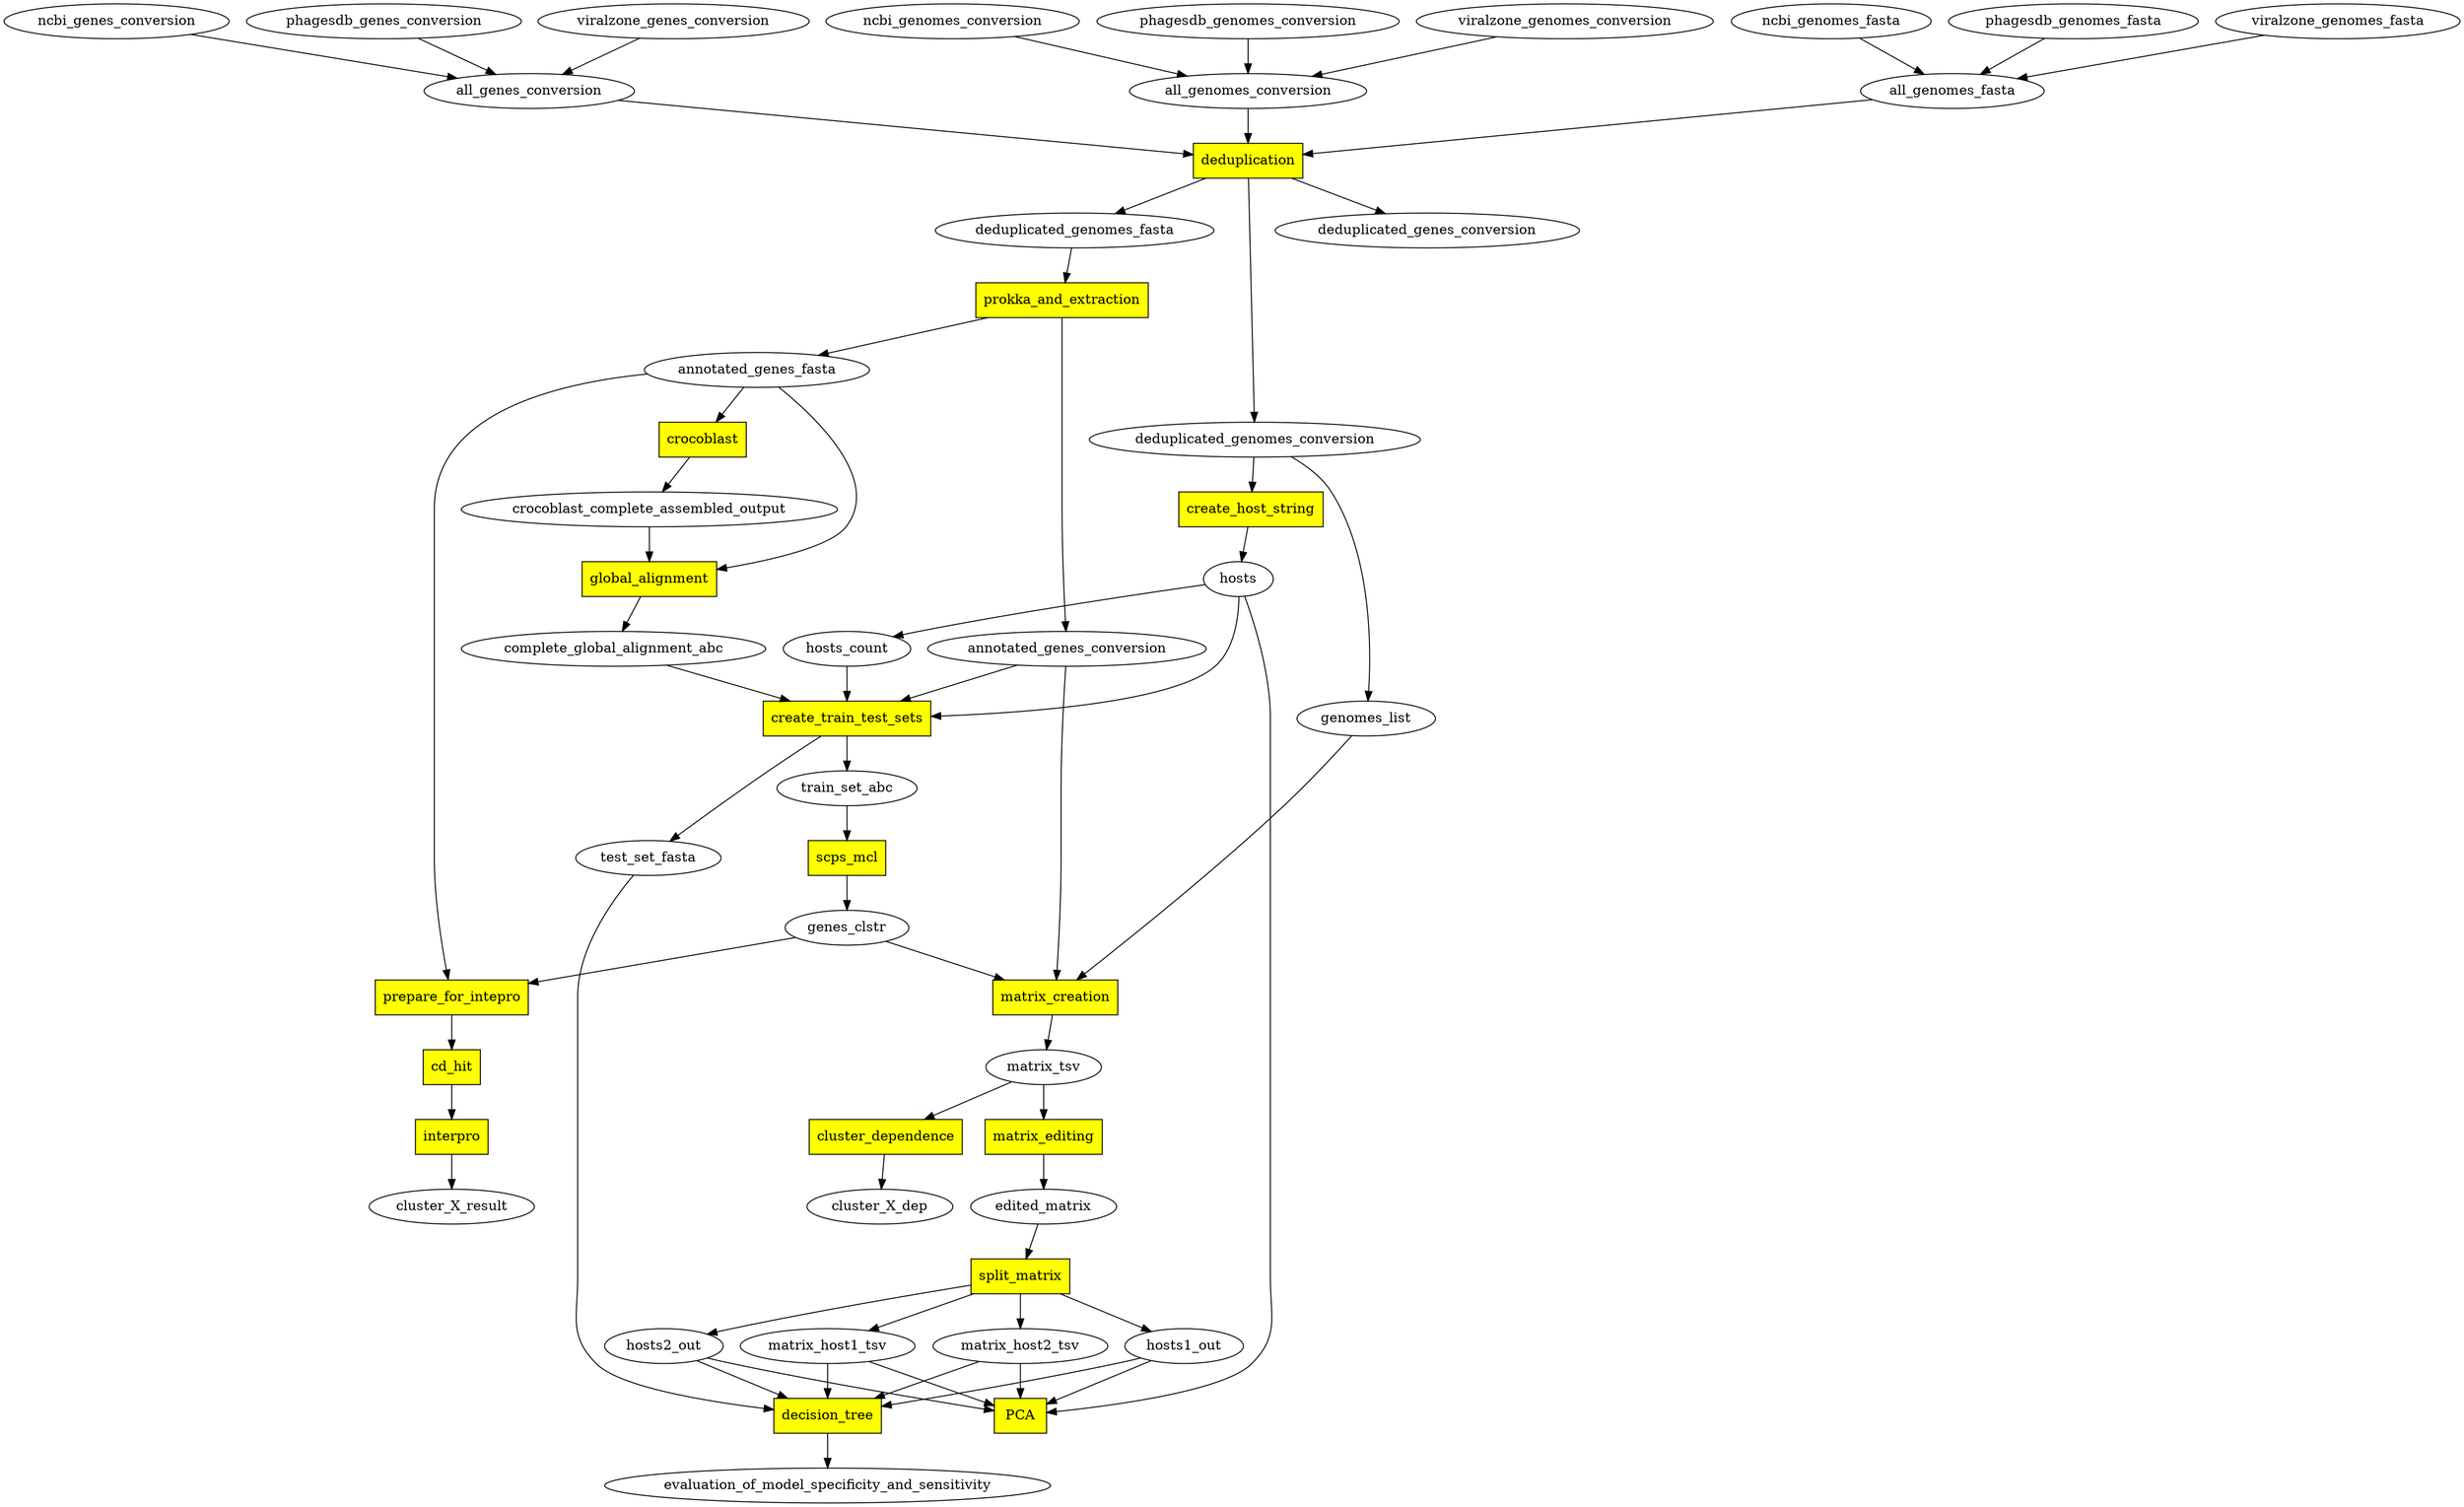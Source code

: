 /*
compile with:
dot -Tpng ./graph_test.dot -o graph_test.png
*/

digraph G {

    /*
    ncbi_genes_conversion
    ncbi_genes_fasta
    ncbi_genomes_conversion
    ncbi_genomes_fasta
    phagesdb_genes_conversion
    phagesdb_genes_fasta
    phagesdb_genomes_conversion
    phagesdb_genomes_fasta
    viralzone_genes_conversion
    viralzone_genes_fasta
    viralzone_genomes_conversion
    viralzone_genomes_fasta
    all_genes_conversion
    all_genes_fasta
    all_genomes_conversion
    all_genomes_fasta
    deduplicated_genes_conversion
    deduplicated_genomes_conversion
    deduplicated_genomes_fasta
    PROKKA
    annotated_genes_conversion
    annotated_genes_fasta
    crocoblast
    crocoblast_database
    crocoblast_complete_assembled_output
    complete_global_alignment_abc
    global_alignment
    genes_clstr
    matrix_tsv
    edited_matrix_tsv
    */

    /*
    download_from_ncbi [shape=box fillcolor=yellow style=filled]
    download_from_viralzone [shape=box fillcolor=yellow style=filled]
    download_from_phagesdb [shape=box fillcolor=yellow style=filled]
    */

    deduplication [shape=box fillcolor=yellow style=filled]
    prokka_and_extraction [shape=box fillcolor=yellow style=filled]
    crocoblast [shape=box fillcolor=yellow style=filled]
    global_alignment [shape=box fillcolor=yellow style=filled]
    scps_mcl [shape=box fillcolor=yellow style=filled]
    matrix_creation [shape=box fillcolor=yellow style=filled]
    create_host_string [shape=box fillcolor=yellow style=filled]
    matrix_editing [shape=box fillcolor=yellow style=filled]
    split_matrix [shape=box fillcolor=yellow style=filled]
    PCA [shape=box fillcolor=yellow style=filled]
    decision_tree [shape=box fillcolor=yellow style=filled]
    cluster_dependence [shape=box fillcolor=yellow style=filled]
    prepare_for_intepro [shape=box fillcolor=yellow style=filled]
    cd_hit [shape=box fillcolor=yellow style=filled]
    interpro [shape=box fillcolor=yellow style=filled]
    create_train_test_sets [shape=box fillcolor=yellow style=filled]

    /*
    download_from_ncbi -> { ncbi_genes_conversion ncbi_genes_fasta ncbi_genomes_conversion ncbi_genomes_fasta }
    download_from_viralzone -> { viralzone_genes_conversion viralzone_genes_fasta viralzone_genomes_conversion viralzone_genomes_fasta }
    download_from_phagesdb -> { phagesdb_genes_conversion phagesdb_genes_fasta phagesdb_genomes_conversion phagesdb_genomes_fasta }
    */

    ncbi_genes_conversion -> all_genes_conversion
    phagesdb_genes_conversion -> all_genes_conversion
    viralzone_genes_conversion -> all_genes_conversion

    /*
    ncbi_genes_fasta -> all_genes_fasta
    phagesdb_genes_fasta -> all_genes_fasta
    viralzone_genes_fasta -> all_genes_fasta
    */

    ncbi_genomes_conversion -> all_genomes_conversion
    phagesdb_genomes_conversion -> all_genomes_conversion
    viralzone_genomes_conversion -> all_genomes_conversion

    ncbi_genomes_fasta -> all_genomes_fasta
    phagesdb_genomes_fasta -> all_genomes_fasta
    viralzone_genomes_fasta -> all_genomes_fasta

    all_genomes_fasta -> deduplication
    all_genomes_conversion -> deduplication
    all_genes_conversion -> deduplication

    deduplication -> deduplicated_genomes_fasta
    deduplication -> deduplicated_genomes_conversion
    deduplication -> deduplicated_genes_conversion

        deduplicated_genomes_conversion -> genomes_list
        deduplicated_genomes_conversion -> create_host_string -> hosts -> hosts_count

    deduplicated_genomes_fasta -> prokka_and_extraction

    prokka_and_extraction -> annotated_genes_fasta
    prokka_and_extraction -> annotated_genes_conversion

    annotated_genes_fasta -> crocoblast
    crocoblast -> crocoblast_complete_assembled_output

    crocoblast_complete_assembled_output -> global_alignment
    annotated_genes_fasta -> global_alignment

    global_alignment -> complete_global_alignment_abc

    complete_global_alignment_abc -> create_train_test_sets
    hosts_count -> create_train_test_sets
    hosts -> create_train_test_sets
    annotated_genes_conversion -> create_train_test_sets

    create_train_test_sets -> train_set_abc
    create_train_test_sets -> test_set_fasta

    train_set_abc -> scps_mcl
    scps_mcl -> genes_clstr

    { genes_clstr annotated_genes_fasta } -> prepare_for_intepro -> cd_hit -> interpro -> cluster_X_result

    genes_clstr -> matrix_creation
    annotated_genes_conversion -> matrix_creation
    genomes_list -> matrix_creation

    matrix_creation -> matrix_tsv

    matrix_tsv -> matrix_editing

    matrix_editing -> edited_matrix

    matrix_tsv -> cluster_dependence -> cluster_X_dep

    edited_matrix -> split_matrix

    split_matrix -> { hosts1_out hosts2_out matrix_host1_tsv matrix_host2_tsv }

    { hosts1_out hosts2_out
      matrix_host1_tsv matrix_host2_tsv
      hosts } -> PCA

    { test_set_fasta
      hosts1_out hosts2_out
      matrix_host1_tsv matrix_host2_tsv
    } -> decision_tree

    decision_tree -> evaluation_of_model_specificity_and_sensitivity

}
